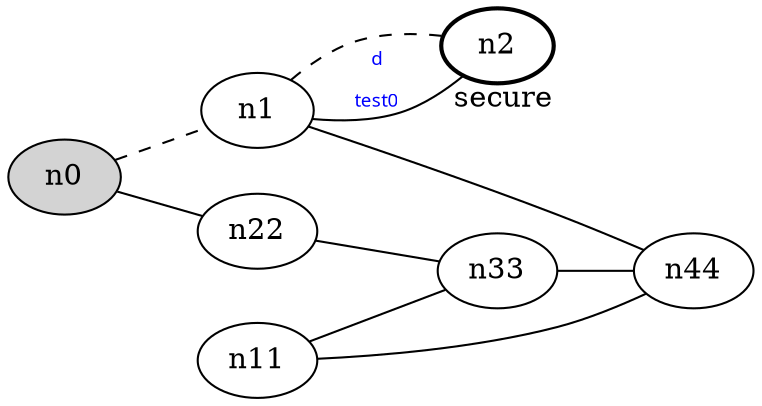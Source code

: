 graph test0 {
	rankdir=LR;
	fontcolor=blue; /* c0; c1; c0 -- c1 */
	n0 [style=filled];
	n2 [style=bold, xlabel="secure"];
	n0 -- n1 -- n2[style=dashed];
	n1 -- n2 [fontname="comic sans", label="d\n\l\G", fontcolor=blue, fontsize=9];
	n0 -- n22;
	n11 -- n33;
	n11 -- n44;
	n22 -- n33;
	n1 -- n44;
	n33 -- n44;
}
